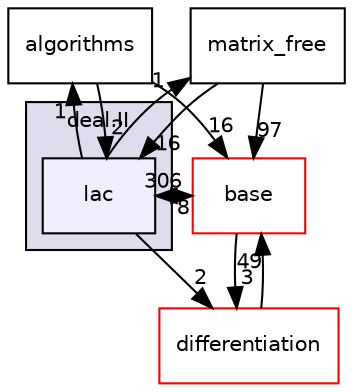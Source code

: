 digraph "include/deal.II/lac" {
  compound=true
  node [ fontsize="10", fontname="Helvetica"];
  edge [ labelfontsize="10", labelfontname="Helvetica"];
  subgraph clusterdir_ee90d91a514b839c31faec7a1d916f67 {
    graph [ bgcolor="#ddddee", pencolor="black", label="deal.II" fontname="Helvetica", fontsize="10", URL="dir_ee90d91a514b839c31faec7a1d916f67.html"]
  dir_b2430326e20a3ae038db3bac19f0573b [shape=box, label="lac", style="filled", fillcolor="#eeeeff", pencolor="black", URL="dir_b2430326e20a3ae038db3bac19f0573b.html"];
  }
  dir_5c5dfa38b75b645221b847816813e149 [shape=box label="algorithms" URL="dir_5c5dfa38b75b645221b847816813e149.html"];
  dir_f3c5e5ce8027ac46c102eb7f94481274 [shape=box label="differentiation" fillcolor="white" style="filled" color="red" URL="dir_f3c5e5ce8027ac46c102eb7f94481274.html"];
  dir_90a2ad6518b731f1dc196d14153b8b6b [shape=box label="base" fillcolor="white" style="filled" color="red" URL="dir_90a2ad6518b731f1dc196d14153b8b6b.html"];
  dir_16ec7e00b3eaf1dbf09e67ec3cfcc7e2 [shape=box label="matrix_free" URL="dir_16ec7e00b3eaf1dbf09e67ec3cfcc7e2.html"];
  dir_5c5dfa38b75b645221b847816813e149->dir_b2430326e20a3ae038db3bac19f0573b [headlabel="2", labeldistance=1.5 headhref="dir_000064_000013.html"];
  dir_5c5dfa38b75b645221b847816813e149->dir_90a2ad6518b731f1dc196d14153b8b6b [headlabel="16", labeldistance=1.5 headhref="dir_000064_000010.html"];
  dir_f3c5e5ce8027ac46c102eb7f94481274->dir_90a2ad6518b731f1dc196d14153b8b6b [headlabel="49", labeldistance=1.5 headhref="dir_000079_000010.html"];
  dir_b2430326e20a3ae038db3bac19f0573b->dir_5c5dfa38b75b645221b847816813e149 [headlabel="1", labeldistance=1.5 headhref="dir_000013_000064.html"];
  dir_b2430326e20a3ae038db3bac19f0573b->dir_f3c5e5ce8027ac46c102eb7f94481274 [headlabel="2", labeldistance=1.5 headhref="dir_000013_000079.html"];
  dir_b2430326e20a3ae038db3bac19f0573b->dir_90a2ad6518b731f1dc196d14153b8b6b [headlabel="306", labeldistance=1.5 headhref="dir_000013_000010.html"];
  dir_b2430326e20a3ae038db3bac19f0573b->dir_16ec7e00b3eaf1dbf09e67ec3cfcc7e2 [headlabel="1", labeldistance=1.5 headhref="dir_000013_000103.html"];
  dir_90a2ad6518b731f1dc196d14153b8b6b->dir_f3c5e5ce8027ac46c102eb7f94481274 [headlabel="3", labeldistance=1.5 headhref="dir_000010_000079.html"];
  dir_90a2ad6518b731f1dc196d14153b8b6b->dir_b2430326e20a3ae038db3bac19f0573b [headlabel="8", labeldistance=1.5 headhref="dir_000010_000013.html"];
  dir_16ec7e00b3eaf1dbf09e67ec3cfcc7e2->dir_b2430326e20a3ae038db3bac19f0573b [headlabel="16", labeldistance=1.5 headhref="dir_000103_000013.html"];
  dir_16ec7e00b3eaf1dbf09e67ec3cfcc7e2->dir_90a2ad6518b731f1dc196d14153b8b6b [headlabel="97", labeldistance=1.5 headhref="dir_000103_000010.html"];
}
